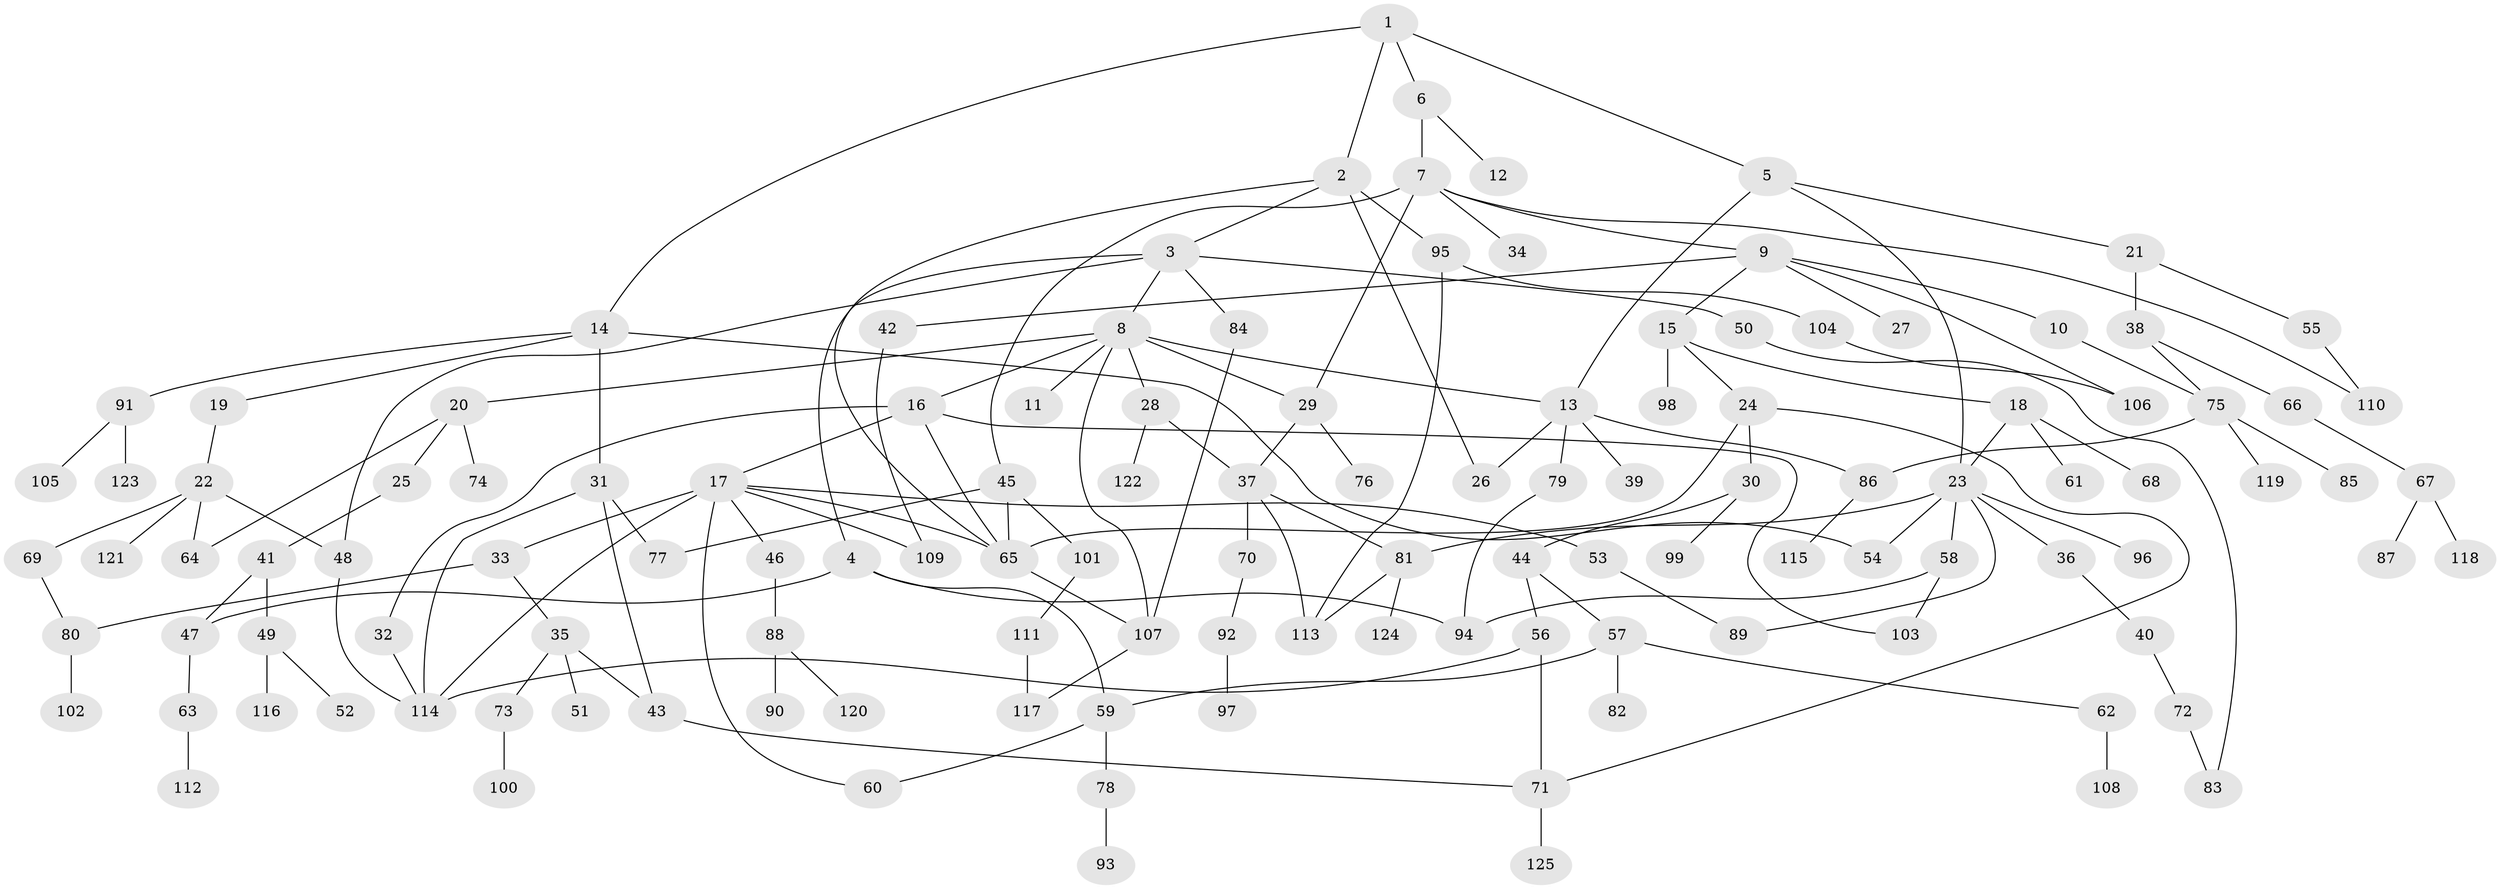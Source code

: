 // Generated by graph-tools (version 1.1) at 2025/13/03/09/25 04:13:34]
// undirected, 125 vertices, 164 edges
graph export_dot {
graph [start="1"]
  node [color=gray90,style=filled];
  1;
  2;
  3;
  4;
  5;
  6;
  7;
  8;
  9;
  10;
  11;
  12;
  13;
  14;
  15;
  16;
  17;
  18;
  19;
  20;
  21;
  22;
  23;
  24;
  25;
  26;
  27;
  28;
  29;
  30;
  31;
  32;
  33;
  34;
  35;
  36;
  37;
  38;
  39;
  40;
  41;
  42;
  43;
  44;
  45;
  46;
  47;
  48;
  49;
  50;
  51;
  52;
  53;
  54;
  55;
  56;
  57;
  58;
  59;
  60;
  61;
  62;
  63;
  64;
  65;
  66;
  67;
  68;
  69;
  70;
  71;
  72;
  73;
  74;
  75;
  76;
  77;
  78;
  79;
  80;
  81;
  82;
  83;
  84;
  85;
  86;
  87;
  88;
  89;
  90;
  91;
  92;
  93;
  94;
  95;
  96;
  97;
  98;
  99;
  100;
  101;
  102;
  103;
  104;
  105;
  106;
  107;
  108;
  109;
  110;
  111;
  112;
  113;
  114;
  115;
  116;
  117;
  118;
  119;
  120;
  121;
  122;
  123;
  124;
  125;
  1 -- 2;
  1 -- 5;
  1 -- 6;
  1 -- 14;
  2 -- 3;
  2 -- 26;
  2 -- 95;
  2 -- 65;
  3 -- 4;
  3 -- 8;
  3 -- 50;
  3 -- 84;
  3 -- 48;
  4 -- 47;
  4 -- 59;
  4 -- 94;
  5 -- 13;
  5 -- 21;
  5 -- 23;
  6 -- 7;
  6 -- 12;
  7 -- 9;
  7 -- 29;
  7 -- 34;
  7 -- 45;
  7 -- 110;
  8 -- 11;
  8 -- 16;
  8 -- 20;
  8 -- 28;
  8 -- 13;
  8 -- 29;
  8 -- 107;
  9 -- 10;
  9 -- 15;
  9 -- 27;
  9 -- 42;
  9 -- 106;
  10 -- 75;
  13 -- 39;
  13 -- 79;
  13 -- 26;
  13 -- 86;
  14 -- 19;
  14 -- 31;
  14 -- 91;
  14 -- 54;
  15 -- 18;
  15 -- 24;
  15 -- 98;
  16 -- 17;
  16 -- 32;
  16 -- 103;
  16 -- 65;
  17 -- 33;
  17 -- 46;
  17 -- 53;
  17 -- 65;
  17 -- 109;
  17 -- 114;
  17 -- 60;
  18 -- 61;
  18 -- 68;
  18 -- 23;
  19 -- 22;
  20 -- 25;
  20 -- 74;
  20 -- 64;
  21 -- 38;
  21 -- 55;
  22 -- 48;
  22 -- 64;
  22 -- 69;
  22 -- 121;
  23 -- 36;
  23 -- 54;
  23 -- 58;
  23 -- 81;
  23 -- 89;
  23 -- 96;
  24 -- 30;
  24 -- 65;
  24 -- 71;
  25 -- 41;
  28 -- 37;
  28 -- 122;
  29 -- 76;
  29 -- 37;
  30 -- 44;
  30 -- 99;
  31 -- 77;
  31 -- 114;
  31 -- 43;
  32 -- 114;
  33 -- 35;
  33 -- 80;
  35 -- 43;
  35 -- 51;
  35 -- 73;
  36 -- 40;
  37 -- 70;
  37 -- 81;
  37 -- 113;
  38 -- 66;
  38 -- 75;
  40 -- 72;
  41 -- 49;
  41 -- 47;
  42 -- 109;
  43 -- 71;
  44 -- 56;
  44 -- 57;
  45 -- 101;
  45 -- 65;
  45 -- 77;
  46 -- 88;
  47 -- 63;
  48 -- 114;
  49 -- 52;
  49 -- 116;
  50 -- 83;
  53 -- 89;
  55 -- 110;
  56 -- 114;
  56 -- 71;
  57 -- 62;
  57 -- 82;
  57 -- 59;
  58 -- 94;
  58 -- 103;
  59 -- 60;
  59 -- 78;
  62 -- 108;
  63 -- 112;
  65 -- 107;
  66 -- 67;
  67 -- 87;
  67 -- 118;
  69 -- 80;
  70 -- 92;
  71 -- 125;
  72 -- 83;
  73 -- 100;
  75 -- 85;
  75 -- 86;
  75 -- 119;
  78 -- 93;
  79 -- 94;
  80 -- 102;
  81 -- 124;
  81 -- 113;
  84 -- 107;
  86 -- 115;
  88 -- 90;
  88 -- 120;
  91 -- 105;
  91 -- 123;
  92 -- 97;
  95 -- 104;
  95 -- 113;
  101 -- 111;
  104 -- 106;
  107 -- 117;
  111 -- 117;
}
